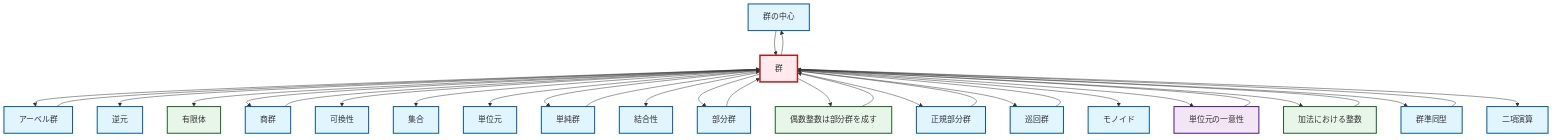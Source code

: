 graph TD
    classDef definition fill:#e1f5fe,stroke:#01579b,stroke-width:2px
    classDef theorem fill:#f3e5f5,stroke:#4a148c,stroke-width:2px
    classDef axiom fill:#fff3e0,stroke:#e65100,stroke-width:2px
    classDef example fill:#e8f5e9,stroke:#1b5e20,stroke-width:2px
    classDef current fill:#ffebee,stroke:#b71c1c,stroke-width:3px
    def-set["集合"]:::definition
    def-center-of-group["群の中心"]:::definition
    def-monoid["モノイド"]:::definition
    def-subgroup["部分群"]:::definition
    def-quotient-group["商群"]:::definition
    def-identity-element["単位元"]:::definition
    def-normal-subgroup["正規部分群"]:::definition
    ex-finite-field["有限体"]:::example
    ex-even-integers-subgroup["偶数整数は部分群を成す"]:::example
    def-binary-operation["二項演算"]:::definition
    def-inverse-element["逆元"]:::definition
    def-homomorphism["群準同型"]:::definition
    def-abelian-group["アーベル群"]:::definition
    ex-integers-addition["加法における整数"]:::example
    def-commutativity["可換性"]:::definition
    def-simple-group["単純群"]:::definition
    def-associativity["結合性"]:::definition
    def-group["群"]:::definition
    thm-unique-identity["単位元の一意性"]:::theorem
    def-cyclic-group["巡回群"]:::definition
    def-group --> def-abelian-group
    def-homomorphism --> def-group
    def-group --> def-inverse-element
    def-group --> ex-finite-field
    def-group --> def-quotient-group
    def-group --> def-commutativity
    def-group --> def-set
    ex-integers-addition --> def-group
    def-normal-subgroup --> def-group
    def-group --> def-identity-element
    def-group --> def-simple-group
    thm-unique-identity --> def-group
    ex-even-integers-subgroup --> def-group
    def-group --> def-associativity
    def-group --> def-center-of-group
    def-center-of-group --> def-group
    def-group --> def-subgroup
    def-group --> ex-even-integers-subgroup
    def-group --> def-normal-subgroup
    def-cyclic-group --> def-group
    def-simple-group --> def-group
    def-quotient-group --> def-group
    def-group --> def-cyclic-group
    def-group --> def-monoid
    def-group --> thm-unique-identity
    def-group --> ex-integers-addition
    def-abelian-group --> def-group
    def-group --> def-homomorphism
    def-subgroup --> def-group
    def-group --> def-binary-operation
    class def-group current
